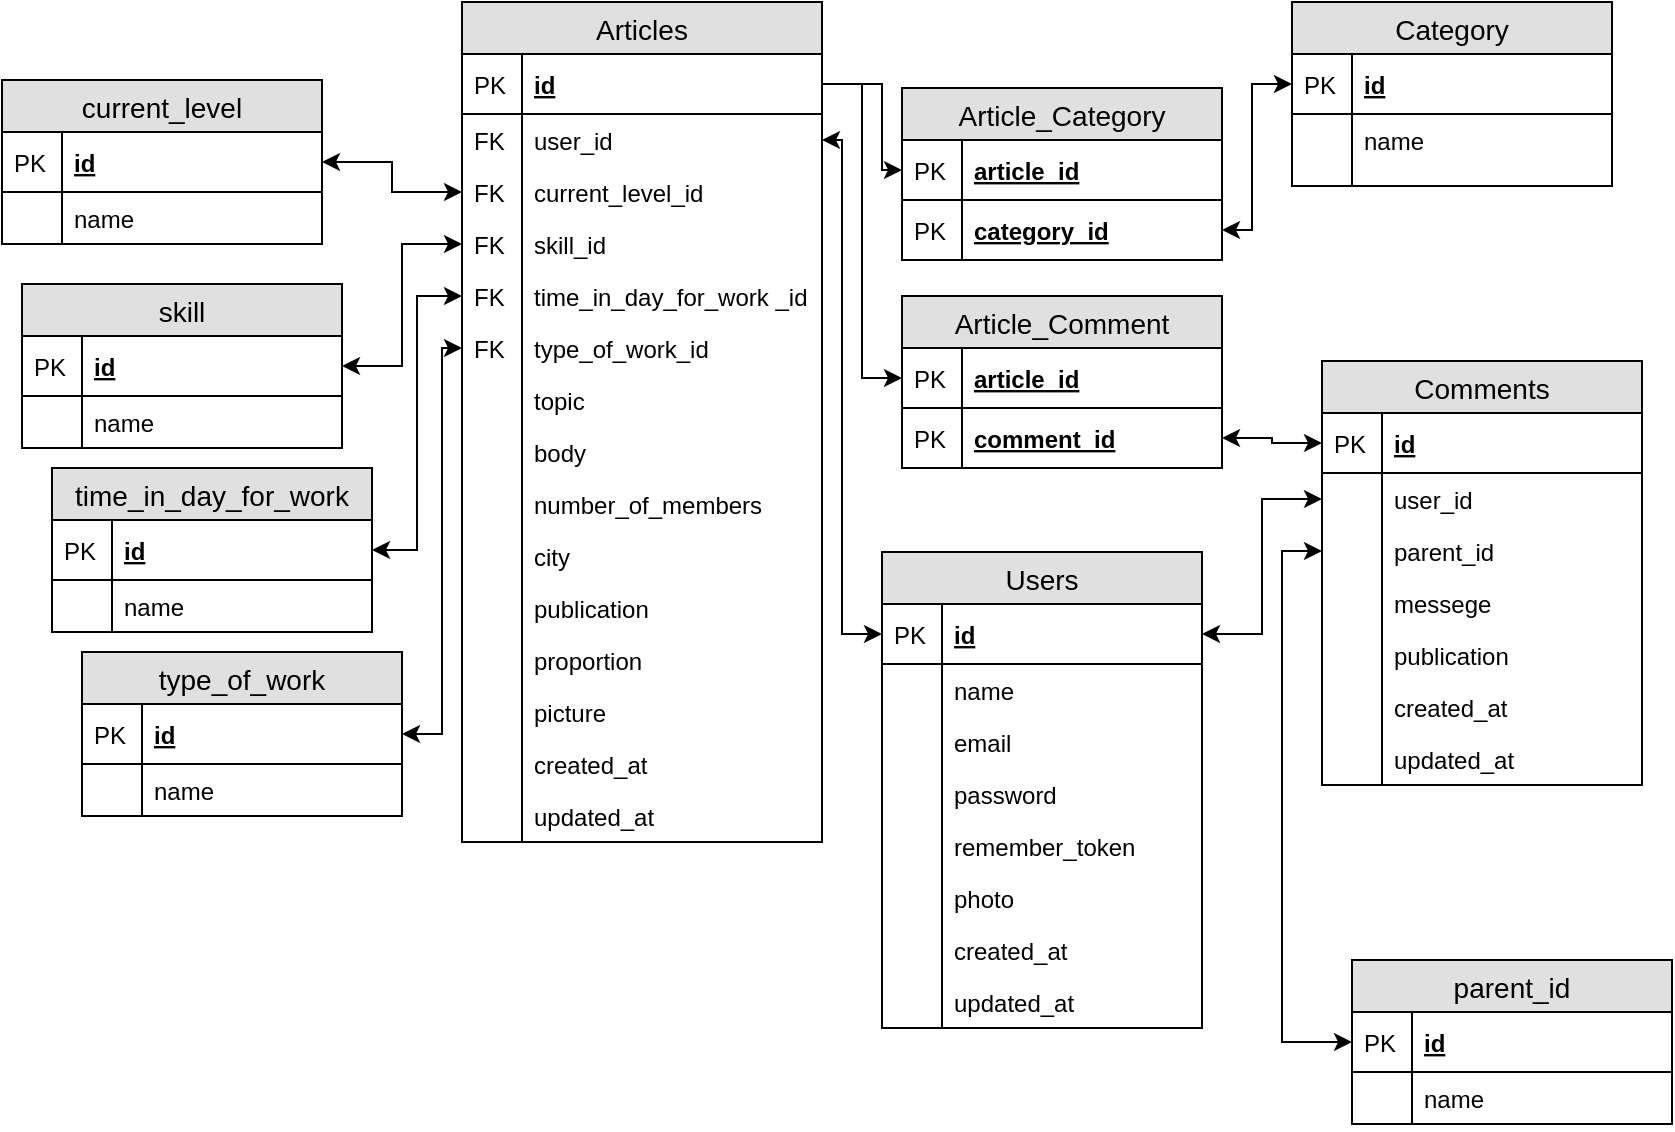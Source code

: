 <mxfile pages="1" version="11.2.8" type="device"><diagram id="Mjf-QHHSBzy2yQbY7D6N" name="Page-1"><mxGraphModel dx="1404" dy="691" grid="1" gridSize="10" guides="1" tooltips="1" connect="1" arrows="1" fold="1" page="1" pageScale="1" pageWidth="827" pageHeight="1169" math="0" shadow="0"><root><mxCell id="0"/><mxCell id="1" parent="0"/><mxCell id="MEmoQbIu5Q7Cqf45wGcA-23" value="Users" style="swimlane;fontStyle=0;childLayout=stackLayout;horizontal=1;startSize=26;fillColor=#e0e0e0;horizontalStack=0;resizeParent=1;resizeParentMax=0;resizeLast=0;collapsible=1;marginBottom=0;swimlaneFillColor=#ffffff;align=center;fontSize=14;strokeColor=#000000;" parent="1" vertex="1"><mxGeometry x="470" y="316" width="160" height="238" as="geometry"><mxRectangle x="40" y="41" width="70" height="26" as="alternateBounds"/></mxGeometry></mxCell><mxCell id="MEmoQbIu5Q7Cqf45wGcA-24" value="id" style="shape=partialRectangle;top=0;left=0;right=0;bottom=1;align=left;verticalAlign=middle;fillColor=none;spacingLeft=34;spacingRight=4;overflow=hidden;rotatable=0;points=[[0,0.5],[1,0.5]];portConstraint=eastwest;dropTarget=0;fontStyle=5;fontSize=12;" parent="MEmoQbIu5Q7Cqf45wGcA-23" vertex="1"><mxGeometry y="26" width="160" height="30" as="geometry"/></mxCell><mxCell id="MEmoQbIu5Q7Cqf45wGcA-25" value="PK" style="shape=partialRectangle;top=0;left=0;bottom=0;fillColor=none;align=left;verticalAlign=middle;spacingLeft=4;spacingRight=4;overflow=hidden;rotatable=0;points=[];portConstraint=eastwest;part=1;fontSize=12;" parent="MEmoQbIu5Q7Cqf45wGcA-24" vertex="1" connectable="0"><mxGeometry width="30" height="30" as="geometry"/></mxCell><mxCell id="MEmoQbIu5Q7Cqf45wGcA-26" value="name" style="shape=partialRectangle;top=0;left=0;right=0;bottom=0;align=left;verticalAlign=top;fillColor=none;spacingLeft=34;spacingRight=4;overflow=hidden;rotatable=0;points=[[0,0.5],[1,0.5]];portConstraint=eastwest;dropTarget=0;fontSize=12;" parent="MEmoQbIu5Q7Cqf45wGcA-23" vertex="1"><mxGeometry y="56" width="160" height="26" as="geometry"/></mxCell><mxCell id="MEmoQbIu5Q7Cqf45wGcA-27" value="" style="shape=partialRectangle;top=0;left=0;bottom=0;fillColor=none;align=left;verticalAlign=top;spacingLeft=4;spacingRight=4;overflow=hidden;rotatable=0;points=[];portConstraint=eastwest;part=1;fontSize=12;" parent="MEmoQbIu5Q7Cqf45wGcA-26" vertex="1" connectable="0"><mxGeometry width="30" height="26" as="geometry"/></mxCell><mxCell id="MEmoQbIu5Q7Cqf45wGcA-28" value="email" style="shape=partialRectangle;top=0;left=0;right=0;bottom=0;align=left;verticalAlign=top;fillColor=none;spacingLeft=34;spacingRight=4;overflow=hidden;rotatable=0;points=[[0,0.5],[1,0.5]];portConstraint=eastwest;dropTarget=0;fontSize=12;" parent="MEmoQbIu5Q7Cqf45wGcA-23" vertex="1"><mxGeometry y="82" width="160" height="26" as="geometry"/></mxCell><mxCell id="MEmoQbIu5Q7Cqf45wGcA-29" value="" style="shape=partialRectangle;top=0;left=0;bottom=0;fillColor=none;align=left;verticalAlign=top;spacingLeft=4;spacingRight=4;overflow=hidden;rotatable=0;points=[];portConstraint=eastwest;part=1;fontSize=12;" parent="MEmoQbIu5Q7Cqf45wGcA-28" vertex="1" connectable="0"><mxGeometry width="30" height="26" as="geometry"/></mxCell><mxCell id="MEmoQbIu5Q7Cqf45wGcA-30" value="password" style="shape=partialRectangle;top=0;left=0;right=0;bottom=0;align=left;verticalAlign=top;fillColor=none;spacingLeft=34;spacingRight=4;overflow=hidden;rotatable=0;points=[[0,0.5],[1,0.5]];portConstraint=eastwest;dropTarget=0;fontSize=12;" parent="MEmoQbIu5Q7Cqf45wGcA-23" vertex="1"><mxGeometry y="108" width="160" height="26" as="geometry"/></mxCell><mxCell id="MEmoQbIu5Q7Cqf45wGcA-31" value="" style="shape=partialRectangle;top=0;left=0;bottom=0;fillColor=none;align=left;verticalAlign=top;spacingLeft=4;spacingRight=4;overflow=hidden;rotatable=0;points=[];portConstraint=eastwest;part=1;fontSize=12;" parent="MEmoQbIu5Q7Cqf45wGcA-30" vertex="1" connectable="0"><mxGeometry width="30" height="26" as="geometry"/></mxCell><mxCell id="MEmoQbIu5Q7Cqf45wGcA-34" value="remember_token" style="shape=partialRectangle;top=0;left=0;right=0;bottom=0;align=left;verticalAlign=top;fillColor=none;spacingLeft=34;spacingRight=4;overflow=hidden;rotatable=0;points=[[0,0.5],[1,0.5]];portConstraint=eastwest;dropTarget=0;fontSize=12;" parent="MEmoQbIu5Q7Cqf45wGcA-23" vertex="1"><mxGeometry y="134" width="160" height="26" as="geometry"/></mxCell><mxCell id="MEmoQbIu5Q7Cqf45wGcA-35" value="" style="shape=partialRectangle;top=0;left=0;bottom=0;fillColor=none;align=left;verticalAlign=top;spacingLeft=4;spacingRight=4;overflow=hidden;rotatable=0;points=[];portConstraint=eastwest;part=1;fontSize=12;" parent="MEmoQbIu5Q7Cqf45wGcA-34" vertex="1" connectable="0"><mxGeometry width="30" height="26" as="geometry"/></mxCell><mxCell id="wJTecskfQE2fZRdjggYK-58" value="photo" style="shape=partialRectangle;top=0;left=0;right=0;bottom=0;align=left;verticalAlign=top;fillColor=none;spacingLeft=34;spacingRight=4;overflow=hidden;rotatable=0;points=[[0,0.5],[1,0.5]];portConstraint=eastwest;dropTarget=0;fontSize=12;" parent="MEmoQbIu5Q7Cqf45wGcA-23" vertex="1"><mxGeometry y="160" width="160" height="26" as="geometry"/></mxCell><mxCell id="wJTecskfQE2fZRdjggYK-59" value="" style="shape=partialRectangle;top=0;left=0;bottom=0;fillColor=none;align=left;verticalAlign=top;spacingLeft=4;spacingRight=4;overflow=hidden;rotatable=0;points=[];portConstraint=eastwest;part=1;fontSize=12;" parent="wJTecskfQE2fZRdjggYK-58" vertex="1" connectable="0"><mxGeometry width="30" height="26" as="geometry"/></mxCell><mxCell id="MEmoQbIu5Q7Cqf45wGcA-36" value="created_at" style="shape=partialRectangle;top=0;left=0;right=0;bottom=0;align=left;verticalAlign=top;fillColor=none;spacingLeft=34;spacingRight=4;overflow=hidden;rotatable=0;points=[[0,0.5],[1,0.5]];portConstraint=eastwest;dropTarget=0;fontSize=12;" parent="MEmoQbIu5Q7Cqf45wGcA-23" vertex="1"><mxGeometry y="186" width="160" height="26" as="geometry"/></mxCell><mxCell id="MEmoQbIu5Q7Cqf45wGcA-37" value="" style="shape=partialRectangle;top=0;left=0;bottom=0;fillColor=none;align=left;verticalAlign=top;spacingLeft=4;spacingRight=4;overflow=hidden;rotatable=0;points=[];portConstraint=eastwest;part=1;fontSize=12;" parent="MEmoQbIu5Q7Cqf45wGcA-36" vertex="1" connectable="0"><mxGeometry width="30" height="26" as="geometry"/></mxCell><mxCell id="MEmoQbIu5Q7Cqf45wGcA-38" value="updated_at" style="shape=partialRectangle;top=0;left=0;right=0;bottom=0;align=left;verticalAlign=top;fillColor=none;spacingLeft=34;spacingRight=4;overflow=hidden;rotatable=0;points=[[0,0.5],[1,0.5]];portConstraint=eastwest;dropTarget=0;fontSize=12;" parent="MEmoQbIu5Q7Cqf45wGcA-23" vertex="1"><mxGeometry y="212" width="160" height="26" as="geometry"/></mxCell><mxCell id="MEmoQbIu5Q7Cqf45wGcA-39" value="" style="shape=partialRectangle;top=0;left=0;bottom=0;fillColor=none;align=left;verticalAlign=top;spacingLeft=4;spacingRight=4;overflow=hidden;rotatable=0;points=[];portConstraint=eastwest;part=1;fontSize=12;" parent="MEmoQbIu5Q7Cqf45wGcA-38" vertex="1" connectable="0"><mxGeometry width="30" height="26" as="geometry"/></mxCell><mxCell id="wJTecskfQE2fZRdjggYK-1" value="Articles" style="swimlane;fontStyle=0;childLayout=stackLayout;horizontal=1;startSize=26;fillColor=#e0e0e0;horizontalStack=0;resizeParent=1;resizeParentMax=0;resizeLast=0;collapsible=1;marginBottom=0;swimlaneFillColor=#ffffff;align=center;fontSize=14;" parent="1" vertex="1"><mxGeometry x="260" y="41" width="180" height="420" as="geometry"><mxRectangle x="510" y="221" width="80" height="26" as="alternateBounds"/></mxGeometry></mxCell><mxCell id="wJTecskfQE2fZRdjggYK-2" value="id" style="shape=partialRectangle;top=0;left=0;right=0;bottom=1;align=left;verticalAlign=middle;fillColor=none;spacingLeft=34;spacingRight=4;overflow=hidden;rotatable=0;points=[[0,0.5],[1,0.5]];portConstraint=eastwest;dropTarget=0;fontStyle=5;fontSize=12;" parent="wJTecskfQE2fZRdjggYK-1" vertex="1"><mxGeometry y="26" width="180" height="30" as="geometry"/></mxCell><mxCell id="wJTecskfQE2fZRdjggYK-3" value="PK" style="shape=partialRectangle;top=0;left=0;bottom=0;fillColor=none;align=left;verticalAlign=middle;spacingLeft=4;spacingRight=4;overflow=hidden;rotatable=0;points=[];portConstraint=eastwest;part=1;fontSize=12;" parent="wJTecskfQE2fZRdjggYK-2" vertex="1" connectable="0"><mxGeometry width="30" height="30" as="geometry"/></mxCell><mxCell id="wJTecskfQE2fZRdjggYK-18" value="user_id" style="shape=partialRectangle;top=0;left=0;right=0;bottom=0;align=left;verticalAlign=top;fillColor=none;spacingLeft=34;spacingRight=4;overflow=hidden;rotatable=0;points=[[0,0.5],[1,0.5]];portConstraint=eastwest;dropTarget=0;fontSize=12;" parent="wJTecskfQE2fZRdjggYK-1" vertex="1"><mxGeometry y="56" width="180" height="26" as="geometry"/></mxCell><mxCell id="wJTecskfQE2fZRdjggYK-19" value="FK" style="shape=partialRectangle;top=0;left=0;bottom=0;fillColor=none;align=left;verticalAlign=top;spacingLeft=4;spacingRight=4;overflow=hidden;rotatable=0;points=[];portConstraint=eastwest;part=1;fontSize=12;" parent="wJTecskfQE2fZRdjggYK-18" vertex="1" connectable="0"><mxGeometry width="30" height="26" as="geometry"/></mxCell><mxCell id="FSl1Wvq5VO-YlQkLxpSd-31" value="current_level_id" style="shape=partialRectangle;top=0;left=0;right=0;bottom=0;align=left;verticalAlign=top;fillColor=none;spacingLeft=34;spacingRight=4;overflow=hidden;rotatable=0;points=[[0,0.5],[1,0.5]];portConstraint=eastwest;dropTarget=0;fontSize=12;" vertex="1" parent="wJTecskfQE2fZRdjggYK-1"><mxGeometry y="82" width="180" height="26" as="geometry"/></mxCell><mxCell id="FSl1Wvq5VO-YlQkLxpSd-32" value="FK" style="shape=partialRectangle;top=0;left=0;bottom=0;fillColor=none;align=left;verticalAlign=top;spacingLeft=4;spacingRight=4;overflow=hidden;rotatable=0;points=[];portConstraint=eastwest;part=1;fontSize=12;" vertex="1" connectable="0" parent="FSl1Wvq5VO-YlQkLxpSd-31"><mxGeometry width="30" height="26" as="geometry"/></mxCell><mxCell id="FSl1Wvq5VO-YlQkLxpSd-41" value="skill_id" style="shape=partialRectangle;top=0;left=0;right=0;bottom=0;align=left;verticalAlign=top;fillColor=none;spacingLeft=34;spacingRight=4;overflow=hidden;rotatable=0;points=[[0,0.5],[1,0.5]];portConstraint=eastwest;dropTarget=0;fontSize=12;" vertex="1" parent="wJTecskfQE2fZRdjggYK-1"><mxGeometry y="108" width="180" height="26" as="geometry"/></mxCell><mxCell id="FSl1Wvq5VO-YlQkLxpSd-42" value="FK" style="shape=partialRectangle;top=0;left=0;bottom=0;fillColor=none;align=left;verticalAlign=top;spacingLeft=4;spacingRight=4;overflow=hidden;rotatable=0;points=[];portConstraint=eastwest;part=1;fontSize=12;" vertex="1" connectable="0" parent="FSl1Wvq5VO-YlQkLxpSd-41"><mxGeometry width="30" height="26" as="geometry"/></mxCell><mxCell id="FSl1Wvq5VO-YlQkLxpSd-37" value="time_in_day_for_work _id&#10;" style="shape=partialRectangle;top=0;left=0;right=0;bottom=0;align=left;verticalAlign=top;fillColor=none;spacingLeft=34;spacingRight=4;overflow=hidden;rotatable=0;points=[[0,0.5],[1,0.5]];portConstraint=eastwest;dropTarget=0;fontSize=12;" vertex="1" parent="wJTecskfQE2fZRdjggYK-1"><mxGeometry y="134" width="180" height="26" as="geometry"/></mxCell><mxCell id="FSl1Wvq5VO-YlQkLxpSd-38" value="FK" style="shape=partialRectangle;top=0;left=0;bottom=0;fillColor=none;align=left;verticalAlign=top;spacingLeft=4;spacingRight=4;overflow=hidden;rotatable=0;points=[];portConstraint=eastwest;part=1;fontSize=12;" vertex="1" connectable="0" parent="FSl1Wvq5VO-YlQkLxpSd-37"><mxGeometry width="30" height="26" as="geometry"/></mxCell><mxCell id="FSl1Wvq5VO-YlQkLxpSd-39" value="type_of_work_id" style="shape=partialRectangle;top=0;left=0;right=0;bottom=0;align=left;verticalAlign=top;fillColor=none;spacingLeft=34;spacingRight=4;overflow=hidden;rotatable=0;points=[[0,0.5],[1,0.5]];portConstraint=eastwest;dropTarget=0;fontSize=12;" vertex="1" parent="wJTecskfQE2fZRdjggYK-1"><mxGeometry y="160" width="180" height="26" as="geometry"/></mxCell><mxCell id="FSl1Wvq5VO-YlQkLxpSd-40" value="FK" style="shape=partialRectangle;top=0;left=0;bottom=0;fillColor=none;align=left;verticalAlign=top;spacingLeft=4;spacingRight=4;overflow=hidden;rotatable=0;points=[];portConstraint=eastwest;part=1;fontSize=12;" vertex="1" connectable="0" parent="FSl1Wvq5VO-YlQkLxpSd-39"><mxGeometry width="30" height="26" as="geometry"/></mxCell><mxCell id="wJTecskfQE2fZRdjggYK-14" value="topic" style="shape=partialRectangle;top=0;left=0;right=0;bottom=0;align=left;verticalAlign=top;fillColor=none;spacingLeft=34;spacingRight=4;overflow=hidden;rotatable=0;points=[[0,0.5],[1,0.5]];portConstraint=eastwest;dropTarget=0;fontSize=12;" parent="wJTecskfQE2fZRdjggYK-1" vertex="1"><mxGeometry y="186" width="180" height="26" as="geometry"/></mxCell><mxCell id="wJTecskfQE2fZRdjggYK-15" value="" style="shape=partialRectangle;top=0;left=0;bottom=0;fillColor=none;align=left;verticalAlign=top;spacingLeft=4;spacingRight=4;overflow=hidden;rotatable=0;points=[];portConstraint=eastwest;part=1;fontSize=12;" parent="wJTecskfQE2fZRdjggYK-14" vertex="1" connectable="0"><mxGeometry width="30" height="26" as="geometry"/></mxCell><mxCell id="wJTecskfQE2fZRdjggYK-16" value="body" style="shape=partialRectangle;top=0;left=0;right=0;bottom=0;align=left;verticalAlign=top;fillColor=none;spacingLeft=34;spacingRight=4;overflow=hidden;rotatable=0;points=[[0,0.5],[1,0.5]];portConstraint=eastwest;dropTarget=0;fontSize=12;" parent="wJTecskfQE2fZRdjggYK-1" vertex="1"><mxGeometry y="212" width="180" height="26" as="geometry"/></mxCell><mxCell id="wJTecskfQE2fZRdjggYK-17" value="" style="shape=partialRectangle;top=0;left=0;bottom=0;fillColor=none;align=left;verticalAlign=top;spacingLeft=4;spacingRight=4;overflow=hidden;rotatable=0;points=[];portConstraint=eastwest;part=1;fontSize=12;" parent="wJTecskfQE2fZRdjggYK-16" vertex="1" connectable="0"><mxGeometry width="30" height="26" as="geometry"/></mxCell><mxCell id="FSl1Wvq5VO-YlQkLxpSd-33" value="number_of_members" style="shape=partialRectangle;top=0;left=0;right=0;bottom=0;align=left;verticalAlign=top;fillColor=none;spacingLeft=34;spacingRight=4;overflow=hidden;rotatable=0;points=[[0,0.5],[1,0.5]];portConstraint=eastwest;dropTarget=0;fontSize=12;" vertex="1" parent="wJTecskfQE2fZRdjggYK-1"><mxGeometry y="238" width="180" height="26" as="geometry"/></mxCell><mxCell id="FSl1Wvq5VO-YlQkLxpSd-34" value="" style="shape=partialRectangle;top=0;left=0;bottom=0;fillColor=none;align=left;verticalAlign=top;spacingLeft=4;spacingRight=4;overflow=hidden;rotatable=0;points=[];portConstraint=eastwest;part=1;fontSize=12;" vertex="1" connectable="0" parent="FSl1Wvq5VO-YlQkLxpSd-33"><mxGeometry width="30" height="26" as="geometry"/></mxCell><mxCell id="wJTecskfQE2fZRdjggYK-62" value="city" style="shape=partialRectangle;top=0;left=0;right=0;bottom=0;align=left;verticalAlign=top;fillColor=none;spacingLeft=34;spacingRight=4;overflow=hidden;rotatable=0;points=[[0,0.5],[1,0.5]];portConstraint=eastwest;dropTarget=0;fontSize=12;" parent="wJTecskfQE2fZRdjggYK-1" vertex="1"><mxGeometry y="264" width="180" height="26" as="geometry"/></mxCell><mxCell id="wJTecskfQE2fZRdjggYK-63" value="" style="shape=partialRectangle;top=0;left=0;bottom=0;fillColor=none;align=left;verticalAlign=top;spacingLeft=4;spacingRight=4;overflow=hidden;rotatable=0;points=[];portConstraint=eastwest;part=1;fontSize=12;" parent="wJTecskfQE2fZRdjggYK-62" vertex="1" connectable="0"><mxGeometry width="30" height="26" as="geometry"/></mxCell><mxCell id="wJTecskfQE2fZRdjggYK-20" value="publication" style="shape=partialRectangle;top=0;left=0;right=0;bottom=0;align=left;verticalAlign=top;fillColor=none;spacingLeft=34;spacingRight=4;overflow=hidden;rotatable=0;points=[[0,0.5],[1,0.5]];portConstraint=eastwest;dropTarget=0;fontSize=12;" parent="wJTecskfQE2fZRdjggYK-1" vertex="1"><mxGeometry y="290" width="180" height="26" as="geometry"/></mxCell><mxCell id="wJTecskfQE2fZRdjggYK-21" value="" style="shape=partialRectangle;top=0;left=0;bottom=0;fillColor=none;align=left;verticalAlign=top;spacingLeft=4;spacingRight=4;overflow=hidden;rotatable=0;points=[];portConstraint=eastwest;part=1;fontSize=12;" parent="wJTecskfQE2fZRdjggYK-20" vertex="1" connectable="0"><mxGeometry width="30" height="26" as="geometry"/></mxCell><mxCell id="FSl1Wvq5VO-YlQkLxpSd-45" value="proportion" style="shape=partialRectangle;top=0;left=0;right=0;bottom=0;align=left;verticalAlign=top;fillColor=none;spacingLeft=34;spacingRight=4;overflow=hidden;rotatable=0;points=[[0,0.5],[1,0.5]];portConstraint=eastwest;dropTarget=0;fontSize=12;" vertex="1" parent="wJTecskfQE2fZRdjggYK-1"><mxGeometry y="316" width="180" height="26" as="geometry"/></mxCell><mxCell id="FSl1Wvq5VO-YlQkLxpSd-46" value="" style="shape=partialRectangle;top=0;left=0;bottom=0;fillColor=none;align=left;verticalAlign=top;spacingLeft=4;spacingRight=4;overflow=hidden;rotatable=0;points=[];portConstraint=eastwest;part=1;fontSize=12;" vertex="1" connectable="0" parent="FSl1Wvq5VO-YlQkLxpSd-45"><mxGeometry width="30" height="26" as="geometry"/></mxCell><mxCell id="FSl1Wvq5VO-YlQkLxpSd-90" value="picture" style="shape=partialRectangle;top=0;left=0;right=0;bottom=0;align=left;verticalAlign=top;fillColor=none;spacingLeft=34;spacingRight=4;overflow=hidden;rotatable=0;points=[[0,0.5],[1,0.5]];portConstraint=eastwest;dropTarget=0;fontSize=12;" vertex="1" parent="wJTecskfQE2fZRdjggYK-1"><mxGeometry y="342" width="180" height="26" as="geometry"/></mxCell><mxCell id="FSl1Wvq5VO-YlQkLxpSd-91" value="" style="shape=partialRectangle;top=0;left=0;bottom=0;fillColor=none;align=left;verticalAlign=top;spacingLeft=4;spacingRight=4;overflow=hidden;rotatable=0;points=[];portConstraint=eastwest;part=1;fontSize=12;" vertex="1" connectable="0" parent="FSl1Wvq5VO-YlQkLxpSd-90"><mxGeometry width="30" height="26" as="geometry"/></mxCell><mxCell id="wJTecskfQE2fZRdjggYK-30" value="created_at" style="shape=partialRectangle;top=0;left=0;right=0;bottom=0;align=left;verticalAlign=top;fillColor=none;spacingLeft=34;spacingRight=4;overflow=hidden;rotatable=0;points=[[0,0.5],[1,0.5]];portConstraint=eastwest;dropTarget=0;fontSize=12;" parent="wJTecskfQE2fZRdjggYK-1" vertex="1"><mxGeometry y="368" width="180" height="26" as="geometry"/></mxCell><mxCell id="wJTecskfQE2fZRdjggYK-31" value="" style="shape=partialRectangle;top=0;left=0;bottom=0;fillColor=none;align=left;verticalAlign=top;spacingLeft=4;spacingRight=4;overflow=hidden;rotatable=0;points=[];portConstraint=eastwest;part=1;fontSize=12;" parent="wJTecskfQE2fZRdjggYK-30" vertex="1" connectable="0"><mxGeometry width="30" height="26" as="geometry"/></mxCell><mxCell id="wJTecskfQE2fZRdjggYK-32" value="updated_at" style="shape=partialRectangle;top=0;left=0;right=0;bottom=0;align=left;verticalAlign=top;fillColor=none;spacingLeft=34;spacingRight=4;overflow=hidden;rotatable=0;points=[[0,0.5],[1,0.5]];portConstraint=eastwest;dropTarget=0;fontSize=12;" parent="wJTecskfQE2fZRdjggYK-1" vertex="1"><mxGeometry y="394" width="180" height="26" as="geometry"/></mxCell><mxCell id="wJTecskfQE2fZRdjggYK-33" value="" style="shape=partialRectangle;top=0;left=0;bottom=0;fillColor=none;align=left;verticalAlign=top;spacingLeft=4;spacingRight=4;overflow=hidden;rotatable=0;points=[];portConstraint=eastwest;part=1;fontSize=12;" parent="wJTecskfQE2fZRdjggYK-32" vertex="1" connectable="0"><mxGeometry width="30" height="26" as="geometry"/></mxCell><mxCell id="wJTecskfQE2fZRdjggYK-34" value="Comments" style="swimlane;fontStyle=0;childLayout=stackLayout;horizontal=1;startSize=26;fillColor=#e0e0e0;horizontalStack=0;resizeParent=1;resizeParentMax=0;resizeLast=0;collapsible=1;marginBottom=0;swimlaneFillColor=#ffffff;align=center;fontSize=14;" parent="1" vertex="1"><mxGeometry x="690" y="220.5" width="160" height="212" as="geometry"/></mxCell><mxCell id="wJTecskfQE2fZRdjggYK-35" value="id" style="shape=partialRectangle;top=0;left=0;right=0;bottom=1;align=left;verticalAlign=middle;fillColor=none;spacingLeft=34;spacingRight=4;overflow=hidden;rotatable=0;points=[[0,0.5],[1,0.5]];portConstraint=eastwest;dropTarget=0;fontStyle=5;fontSize=12;" parent="wJTecskfQE2fZRdjggYK-34" vertex="1"><mxGeometry y="26" width="160" height="30" as="geometry"/></mxCell><mxCell id="wJTecskfQE2fZRdjggYK-36" value="PK" style="shape=partialRectangle;top=0;left=0;bottom=0;fillColor=none;align=left;verticalAlign=middle;spacingLeft=4;spacingRight=4;overflow=hidden;rotatable=0;points=[];portConstraint=eastwest;part=1;fontSize=12;" parent="wJTecskfQE2fZRdjggYK-35" vertex="1" connectable="0"><mxGeometry width="30" height="30" as="geometry"/></mxCell><mxCell id="wJTecskfQE2fZRdjggYK-41" value="user_id" style="shape=partialRectangle;top=0;left=0;right=0;bottom=0;align=left;verticalAlign=top;fillColor=none;spacingLeft=34;spacingRight=4;overflow=hidden;rotatable=0;points=[[0,0.5],[1,0.5]];portConstraint=eastwest;dropTarget=0;fontSize=12;" parent="wJTecskfQE2fZRdjggYK-34" vertex="1"><mxGeometry y="56" width="160" height="26" as="geometry"/></mxCell><mxCell id="wJTecskfQE2fZRdjggYK-42" value="" style="shape=partialRectangle;top=0;left=0;bottom=0;fillColor=none;align=left;verticalAlign=top;spacingLeft=4;spacingRight=4;overflow=hidden;rotatable=0;points=[];portConstraint=eastwest;part=1;fontSize=12;" parent="wJTecskfQE2fZRdjggYK-41" vertex="1" connectable="0"><mxGeometry width="30" height="26" as="geometry"/></mxCell><mxCell id="wJTecskfQE2fZRdjggYK-37" value="parent_id" style="shape=partialRectangle;top=0;left=0;right=0;bottom=0;align=left;verticalAlign=top;fillColor=none;spacingLeft=34;spacingRight=4;overflow=hidden;rotatable=0;points=[[0,0.5],[1,0.5]];portConstraint=eastwest;dropTarget=0;fontSize=12;" parent="wJTecskfQE2fZRdjggYK-34" vertex="1"><mxGeometry y="82" width="160" height="26" as="geometry"/></mxCell><mxCell id="wJTecskfQE2fZRdjggYK-38" value="" style="shape=partialRectangle;top=0;left=0;bottom=0;fillColor=none;align=left;verticalAlign=top;spacingLeft=4;spacingRight=4;overflow=hidden;rotatable=0;points=[];portConstraint=eastwest;part=1;fontSize=12;" parent="wJTecskfQE2fZRdjggYK-37" vertex="1" connectable="0"><mxGeometry width="30" height="26" as="geometry"/></mxCell><mxCell id="wJTecskfQE2fZRdjggYK-45" value="messege" style="shape=partialRectangle;top=0;left=0;right=0;bottom=0;align=left;verticalAlign=top;fillColor=none;spacingLeft=34;spacingRight=4;overflow=hidden;rotatable=0;points=[[0,0.5],[1,0.5]];portConstraint=eastwest;dropTarget=0;fontSize=12;" parent="wJTecskfQE2fZRdjggYK-34" vertex="1"><mxGeometry y="108" width="160" height="26" as="geometry"/></mxCell><mxCell id="wJTecskfQE2fZRdjggYK-46" value="" style="shape=partialRectangle;top=0;left=0;bottom=0;fillColor=none;align=left;verticalAlign=top;spacingLeft=4;spacingRight=4;overflow=hidden;rotatable=0;points=[];portConstraint=eastwest;part=1;fontSize=12;" parent="wJTecskfQE2fZRdjggYK-45" vertex="1" connectable="0"><mxGeometry width="30" height="26" as="geometry"/></mxCell><mxCell id="FSl1Wvq5VO-YlQkLxpSd-59" value="publication" style="shape=partialRectangle;top=0;left=0;right=0;bottom=0;align=left;verticalAlign=top;fillColor=none;spacingLeft=34;spacingRight=4;overflow=hidden;rotatable=0;points=[[0,0.5],[1,0.5]];portConstraint=eastwest;dropTarget=0;fontSize=12;" vertex="1" parent="wJTecskfQE2fZRdjggYK-34"><mxGeometry y="134" width="160" height="26" as="geometry"/></mxCell><mxCell id="FSl1Wvq5VO-YlQkLxpSd-60" value="" style="shape=partialRectangle;top=0;left=0;bottom=0;fillColor=none;align=left;verticalAlign=top;spacingLeft=4;spacingRight=4;overflow=hidden;rotatable=0;points=[];portConstraint=eastwest;part=1;fontSize=12;" vertex="1" connectable="0" parent="FSl1Wvq5VO-YlQkLxpSd-59"><mxGeometry width="30" height="26" as="geometry"/></mxCell><mxCell id="wJTecskfQE2fZRdjggYK-54" value="created_at" style="shape=partialRectangle;top=0;left=0;right=0;bottom=0;align=left;verticalAlign=top;fillColor=none;spacingLeft=34;spacingRight=4;overflow=hidden;rotatable=0;points=[[0,0.5],[1,0.5]];portConstraint=eastwest;dropTarget=0;fontSize=12;" parent="wJTecskfQE2fZRdjggYK-34" vertex="1"><mxGeometry y="160" width="160" height="26" as="geometry"/></mxCell><mxCell id="wJTecskfQE2fZRdjggYK-55" value="" style="shape=partialRectangle;top=0;left=0;bottom=0;fillColor=none;align=left;verticalAlign=top;spacingLeft=4;spacingRight=4;overflow=hidden;rotatable=0;points=[];portConstraint=eastwest;part=1;fontSize=12;" parent="wJTecskfQE2fZRdjggYK-54" vertex="1" connectable="0"><mxGeometry width="30" height="26" as="geometry"/></mxCell><mxCell id="wJTecskfQE2fZRdjggYK-56" value="updated_at" style="shape=partialRectangle;top=0;left=0;right=0;bottom=0;align=left;verticalAlign=top;fillColor=none;spacingLeft=34;spacingRight=4;overflow=hidden;rotatable=0;points=[[0,0.5],[1,0.5]];portConstraint=eastwest;dropTarget=0;fontSize=12;" parent="wJTecskfQE2fZRdjggYK-34" vertex="1"><mxGeometry y="186" width="160" height="26" as="geometry"/></mxCell><mxCell id="wJTecskfQE2fZRdjggYK-57" value="" style="shape=partialRectangle;top=0;left=0;bottom=0;fillColor=none;align=left;verticalAlign=top;spacingLeft=4;spacingRight=4;overflow=hidden;rotatable=0;points=[];portConstraint=eastwest;part=1;fontSize=12;" parent="wJTecskfQE2fZRdjggYK-56" vertex="1" connectable="0"><mxGeometry width="30" height="26" as="geometry"/></mxCell><mxCell id="wJTecskfQE2fZRdjggYK-69" value="Category" style="swimlane;fontStyle=0;childLayout=stackLayout;horizontal=1;startSize=26;fillColor=#e0e0e0;horizontalStack=0;resizeParent=1;resizeParentMax=0;resizeLast=0;collapsible=1;marginBottom=0;swimlaneFillColor=#ffffff;align=center;fontSize=14;" parent="1" vertex="1"><mxGeometry x="675" y="41" width="160" height="92" as="geometry"><mxRectangle x="640" y="64" width="90" height="26" as="alternateBounds"/></mxGeometry></mxCell><mxCell id="wJTecskfQE2fZRdjggYK-70" value="id" style="shape=partialRectangle;top=0;left=0;right=0;bottom=1;align=left;verticalAlign=middle;fillColor=none;spacingLeft=34;spacingRight=4;overflow=hidden;rotatable=0;points=[[0,0.5],[1,0.5]];portConstraint=eastwest;dropTarget=0;fontStyle=5;fontSize=12;" parent="wJTecskfQE2fZRdjggYK-69" vertex="1"><mxGeometry y="26" width="160" height="30" as="geometry"/></mxCell><mxCell id="wJTecskfQE2fZRdjggYK-71" value="PK" style="shape=partialRectangle;top=0;left=0;bottom=0;fillColor=none;align=left;verticalAlign=middle;spacingLeft=4;spacingRight=4;overflow=hidden;rotatable=0;points=[];portConstraint=eastwest;part=1;fontSize=12;" parent="wJTecskfQE2fZRdjggYK-70" vertex="1" connectable="0"><mxGeometry width="30" height="30" as="geometry"/></mxCell><mxCell id="wJTecskfQE2fZRdjggYK-72" value="name" style="shape=partialRectangle;top=0;left=0;right=0;bottom=0;align=left;verticalAlign=top;fillColor=none;spacingLeft=34;spacingRight=4;overflow=hidden;rotatable=0;points=[[0,0.5],[1,0.5]];portConstraint=eastwest;dropTarget=0;fontSize=12;" parent="wJTecskfQE2fZRdjggYK-69" vertex="1"><mxGeometry y="56" width="160" height="26" as="geometry"/></mxCell><mxCell id="wJTecskfQE2fZRdjggYK-73" value="" style="shape=partialRectangle;top=0;left=0;bottom=0;fillColor=none;align=left;verticalAlign=top;spacingLeft=4;spacingRight=4;overflow=hidden;rotatable=0;points=[];portConstraint=eastwest;part=1;fontSize=12;" parent="wJTecskfQE2fZRdjggYK-72" vertex="1" connectable="0"><mxGeometry width="30" height="26" as="geometry"/></mxCell><mxCell id="wJTecskfQE2fZRdjggYK-78" value="" style="shape=partialRectangle;top=0;left=0;right=0;bottom=0;align=left;verticalAlign=top;fillColor=none;spacingLeft=34;spacingRight=4;overflow=hidden;rotatable=0;points=[[0,0.5],[1,0.5]];portConstraint=eastwest;dropTarget=0;fontSize=12;" parent="wJTecskfQE2fZRdjggYK-69" vertex="1"><mxGeometry y="82" width="160" height="10" as="geometry"/></mxCell><mxCell id="wJTecskfQE2fZRdjggYK-79" value="" style="shape=partialRectangle;top=0;left=0;bottom=0;fillColor=none;align=left;verticalAlign=top;spacingLeft=4;spacingRight=4;overflow=hidden;rotatable=0;points=[];portConstraint=eastwest;part=1;fontSize=12;" parent="wJTecskfQE2fZRdjggYK-78" vertex="1" connectable="0"><mxGeometry width="30" height="10" as="geometry"/></mxCell><mxCell id="wJTecskfQE2fZRdjggYK-81" value="Article_Category" style="swimlane;fontStyle=0;childLayout=stackLayout;horizontal=1;startSize=26;fillColor=#e0e0e0;horizontalStack=0;resizeParent=1;resizeParentMax=0;resizeLast=0;collapsible=1;marginBottom=0;swimlaneFillColor=#ffffff;align=center;fontSize=14;" parent="1" vertex="1"><mxGeometry x="480" y="84" width="160" height="86" as="geometry"><mxRectangle x="480" y="84" width="140" height="26" as="alternateBounds"/></mxGeometry></mxCell><mxCell id="wJTecskfQE2fZRdjggYK-82" value="article_id" style="shape=partialRectangle;top=0;left=0;right=0;bottom=1;align=left;verticalAlign=middle;fillColor=none;spacingLeft=34;spacingRight=4;overflow=hidden;rotatable=0;points=[[0,0.5],[1,0.5]];portConstraint=eastwest;dropTarget=0;fontStyle=5;fontSize=12;" parent="wJTecskfQE2fZRdjggYK-81" vertex="1"><mxGeometry y="26" width="160" height="30" as="geometry"/></mxCell><mxCell id="wJTecskfQE2fZRdjggYK-83" value="PK" style="shape=partialRectangle;top=0;left=0;bottom=0;fillColor=none;align=left;verticalAlign=middle;spacingLeft=4;spacingRight=4;overflow=hidden;rotatable=0;points=[];portConstraint=eastwest;part=1;fontSize=12;" parent="wJTecskfQE2fZRdjggYK-82" vertex="1" connectable="0"><mxGeometry width="30" height="30" as="geometry"/></mxCell><mxCell id="FSl1Wvq5VO-YlQkLxpSd-1" value="category_id" style="shape=partialRectangle;top=0;left=0;right=0;bottom=1;align=left;verticalAlign=middle;fillColor=none;spacingLeft=34;spacingRight=4;overflow=hidden;rotatable=0;points=[[0,0.5],[1,0.5]];portConstraint=eastwest;dropTarget=0;fontStyle=5;fontSize=12;" vertex="1" parent="wJTecskfQE2fZRdjggYK-81"><mxGeometry y="56" width="160" height="30" as="geometry"/></mxCell><mxCell id="FSl1Wvq5VO-YlQkLxpSd-2" value="PK" style="shape=partialRectangle;top=0;left=0;bottom=0;fillColor=none;align=left;verticalAlign=middle;spacingLeft=4;spacingRight=4;overflow=hidden;rotatable=0;points=[];portConstraint=eastwest;part=1;fontSize=12;" vertex="1" connectable="0" parent="FSl1Wvq5VO-YlQkLxpSd-1"><mxGeometry width="30" height="30" as="geometry"/></mxCell><mxCell id="FSl1Wvq5VO-YlQkLxpSd-14" style="edgeStyle=orthogonalEdgeStyle;rounded=0;orthogonalLoop=1;jettySize=auto;html=1;exitX=1;exitY=0.5;exitDx=0;exitDy=0;entryX=0;entryY=0.5;entryDx=0;entryDy=0;" edge="1" parent="1" source="wJTecskfQE2fZRdjggYK-2" target="wJTecskfQE2fZRdjggYK-82"><mxGeometry relative="1" as="geometry"><Array as="points"><mxPoint x="470" y="82"/><mxPoint x="470" y="125"/><mxPoint x="480" y="125"/></Array></mxGeometry></mxCell><mxCell id="FSl1Wvq5VO-YlQkLxpSd-16" value="Article_Comment" style="swimlane;fontStyle=0;childLayout=stackLayout;horizontal=1;startSize=26;fillColor=#e0e0e0;horizontalStack=0;resizeParent=1;resizeParentMax=0;resizeLast=0;collapsible=1;marginBottom=0;swimlaneFillColor=#ffffff;align=center;fontSize=14;" vertex="1" parent="1"><mxGeometry x="480" y="188" width="160" height="86" as="geometry"><mxRectangle x="480" y="188" width="140" height="26" as="alternateBounds"/></mxGeometry></mxCell><mxCell id="FSl1Wvq5VO-YlQkLxpSd-17" value="article_id" style="shape=partialRectangle;top=0;left=0;right=0;bottom=1;align=left;verticalAlign=middle;fillColor=none;spacingLeft=34;spacingRight=4;overflow=hidden;rotatable=0;points=[[0,0.5],[1,0.5]];portConstraint=eastwest;dropTarget=0;fontStyle=5;fontSize=12;" vertex="1" parent="FSl1Wvq5VO-YlQkLxpSd-16"><mxGeometry y="26" width="160" height="30" as="geometry"/></mxCell><mxCell id="FSl1Wvq5VO-YlQkLxpSd-18" value="PK" style="shape=partialRectangle;top=0;left=0;bottom=0;fillColor=none;align=left;verticalAlign=middle;spacingLeft=4;spacingRight=4;overflow=hidden;rotatable=0;points=[];portConstraint=eastwest;part=1;fontSize=12;" vertex="1" connectable="0" parent="FSl1Wvq5VO-YlQkLxpSd-17"><mxGeometry width="30" height="30" as="geometry"/></mxCell><mxCell id="FSl1Wvq5VO-YlQkLxpSd-27" value="comment_id" style="shape=partialRectangle;top=0;left=0;right=0;bottom=1;align=left;verticalAlign=middle;fillColor=none;spacingLeft=34;spacingRight=4;overflow=hidden;rotatable=0;points=[[0,0.5],[1,0.5]];portConstraint=eastwest;dropTarget=0;fontStyle=5;fontSize=12;" vertex="1" parent="FSl1Wvq5VO-YlQkLxpSd-16"><mxGeometry y="56" width="160" height="30" as="geometry"/></mxCell><mxCell id="FSl1Wvq5VO-YlQkLxpSd-28" value="PK" style="shape=partialRectangle;top=0;left=0;bottom=0;fillColor=none;align=left;verticalAlign=middle;spacingLeft=4;spacingRight=4;overflow=hidden;rotatable=0;points=[];portConstraint=eastwest;part=1;fontSize=12;" vertex="1" connectable="0" parent="FSl1Wvq5VO-YlQkLxpSd-27"><mxGeometry width="30" height="30" as="geometry"/></mxCell><mxCell id="FSl1Wvq5VO-YlQkLxpSd-29" style="edgeStyle=orthogonalEdgeStyle;rounded=0;orthogonalLoop=1;jettySize=auto;html=1;exitX=1;exitY=0.5;exitDx=0;exitDy=0;entryX=0;entryY=0.5;entryDx=0;entryDy=0;" edge="1" parent="1" source="wJTecskfQE2fZRdjggYK-2" target="FSl1Wvq5VO-YlQkLxpSd-17"><mxGeometry relative="1" as="geometry"/></mxCell><mxCell id="FSl1Wvq5VO-YlQkLxpSd-47" value="current_level" style="swimlane;fontStyle=0;childLayout=stackLayout;horizontal=1;startSize=26;fillColor=#e0e0e0;horizontalStack=0;resizeParent=1;resizeParentMax=0;resizeLast=0;collapsible=1;marginBottom=0;swimlaneFillColor=#ffffff;align=center;fontSize=14;" vertex="1" parent="1"><mxGeometry x="30" y="80" width="160" height="82" as="geometry"/></mxCell><mxCell id="FSl1Wvq5VO-YlQkLxpSd-48" value="id" style="shape=partialRectangle;top=0;left=0;right=0;bottom=1;align=left;verticalAlign=middle;fillColor=none;spacingLeft=34;spacingRight=4;overflow=hidden;rotatable=0;points=[[0,0.5],[1,0.5]];portConstraint=eastwest;dropTarget=0;fontStyle=5;fontSize=12;" vertex="1" parent="FSl1Wvq5VO-YlQkLxpSd-47"><mxGeometry y="26" width="160" height="30" as="geometry"/></mxCell><mxCell id="FSl1Wvq5VO-YlQkLxpSd-49" value="PK" style="shape=partialRectangle;top=0;left=0;bottom=0;fillColor=none;align=left;verticalAlign=middle;spacingLeft=4;spacingRight=4;overflow=hidden;rotatable=0;points=[];portConstraint=eastwest;part=1;fontSize=12;" vertex="1" connectable="0" parent="FSl1Wvq5VO-YlQkLxpSd-48"><mxGeometry width="30" height="30" as="geometry"/></mxCell><mxCell id="FSl1Wvq5VO-YlQkLxpSd-50" value="name" style="shape=partialRectangle;top=0;left=0;right=0;bottom=0;align=left;verticalAlign=top;fillColor=none;spacingLeft=34;spacingRight=4;overflow=hidden;rotatable=0;points=[[0,0.5],[1,0.5]];portConstraint=eastwest;dropTarget=0;fontSize=12;" vertex="1" parent="FSl1Wvq5VO-YlQkLxpSd-47"><mxGeometry y="56" width="160" height="26" as="geometry"/></mxCell><mxCell id="FSl1Wvq5VO-YlQkLxpSd-51" value="" style="shape=partialRectangle;top=0;left=0;bottom=0;fillColor=none;align=left;verticalAlign=top;spacingLeft=4;spacingRight=4;overflow=hidden;rotatable=0;points=[];portConstraint=eastwest;part=1;fontSize=12;" vertex="1" connectable="0" parent="FSl1Wvq5VO-YlQkLxpSd-50"><mxGeometry width="30" height="26" as="geometry"/></mxCell><mxCell id="FSl1Wvq5VO-YlQkLxpSd-58" style="edgeStyle=orthogonalEdgeStyle;rounded=0;orthogonalLoop=1;jettySize=auto;html=1;exitX=1;exitY=0.5;exitDx=0;exitDy=0;entryX=0;entryY=0.5;entryDx=0;entryDy=0;startArrow=classic;startFill=1;" edge="1" parent="1" source="FSl1Wvq5VO-YlQkLxpSd-48" target="FSl1Wvq5VO-YlQkLxpSd-31"><mxGeometry relative="1" as="geometry"/></mxCell><mxCell id="FSl1Wvq5VO-YlQkLxpSd-61" value="skill" style="swimlane;fontStyle=0;childLayout=stackLayout;horizontal=1;startSize=26;fillColor=#e0e0e0;horizontalStack=0;resizeParent=1;resizeParentMax=0;resizeLast=0;collapsible=1;marginBottom=0;swimlaneFillColor=#ffffff;align=center;fontSize=14;" vertex="1" parent="1"><mxGeometry x="40" y="182" width="160" height="82" as="geometry"/></mxCell><mxCell id="FSl1Wvq5VO-YlQkLxpSd-62" value="id" style="shape=partialRectangle;top=0;left=0;right=0;bottom=1;align=left;verticalAlign=middle;fillColor=none;spacingLeft=34;spacingRight=4;overflow=hidden;rotatable=0;points=[[0,0.5],[1,0.5]];portConstraint=eastwest;dropTarget=0;fontStyle=5;fontSize=12;" vertex="1" parent="FSl1Wvq5VO-YlQkLxpSd-61"><mxGeometry y="26" width="160" height="30" as="geometry"/></mxCell><mxCell id="FSl1Wvq5VO-YlQkLxpSd-63" value="PK" style="shape=partialRectangle;top=0;left=0;bottom=0;fillColor=none;align=left;verticalAlign=middle;spacingLeft=4;spacingRight=4;overflow=hidden;rotatable=0;points=[];portConstraint=eastwest;part=1;fontSize=12;" vertex="1" connectable="0" parent="FSl1Wvq5VO-YlQkLxpSd-62"><mxGeometry width="30" height="30" as="geometry"/></mxCell><mxCell id="FSl1Wvq5VO-YlQkLxpSd-64" value="name" style="shape=partialRectangle;top=0;left=0;right=0;bottom=0;align=left;verticalAlign=top;fillColor=none;spacingLeft=34;spacingRight=4;overflow=hidden;rotatable=0;points=[[0,0.5],[1,0.5]];portConstraint=eastwest;dropTarget=0;fontSize=12;" vertex="1" parent="FSl1Wvq5VO-YlQkLxpSd-61"><mxGeometry y="56" width="160" height="26" as="geometry"/></mxCell><mxCell id="FSl1Wvq5VO-YlQkLxpSd-65" value="" style="shape=partialRectangle;top=0;left=0;bottom=0;fillColor=none;align=left;verticalAlign=top;spacingLeft=4;spacingRight=4;overflow=hidden;rotatable=0;points=[];portConstraint=eastwest;part=1;fontSize=12;" vertex="1" connectable="0" parent="FSl1Wvq5VO-YlQkLxpSd-64"><mxGeometry width="30" height="26" as="geometry"/></mxCell><mxCell id="FSl1Wvq5VO-YlQkLxpSd-66" style="edgeStyle=orthogonalEdgeStyle;rounded=0;orthogonalLoop=1;jettySize=auto;html=1;exitX=1;exitY=0.5;exitDx=0;exitDy=0;entryX=0;entryY=0.5;entryDx=0;entryDy=0;startArrow=classic;startFill=1;" edge="1" parent="1" source="FSl1Wvq5VO-YlQkLxpSd-62" target="FSl1Wvq5VO-YlQkLxpSd-41"><mxGeometry relative="1" as="geometry"/></mxCell><mxCell id="FSl1Wvq5VO-YlQkLxpSd-67" value="time_in_day_for_work" style="swimlane;fontStyle=0;childLayout=stackLayout;horizontal=1;startSize=26;fillColor=#e0e0e0;horizontalStack=0;resizeParent=1;resizeParentMax=0;resizeLast=0;collapsible=1;marginBottom=0;swimlaneFillColor=#ffffff;align=center;fontSize=14;" vertex="1" parent="1"><mxGeometry x="55" y="274" width="160" height="82" as="geometry"/></mxCell><mxCell id="FSl1Wvq5VO-YlQkLxpSd-68" value="id" style="shape=partialRectangle;top=0;left=0;right=0;bottom=1;align=left;verticalAlign=middle;fillColor=none;spacingLeft=34;spacingRight=4;overflow=hidden;rotatable=0;points=[[0,0.5],[1,0.5]];portConstraint=eastwest;dropTarget=0;fontStyle=5;fontSize=12;" vertex="1" parent="FSl1Wvq5VO-YlQkLxpSd-67"><mxGeometry y="26" width="160" height="30" as="geometry"/></mxCell><mxCell id="FSl1Wvq5VO-YlQkLxpSd-69" value="PK" style="shape=partialRectangle;top=0;left=0;bottom=0;fillColor=none;align=left;verticalAlign=middle;spacingLeft=4;spacingRight=4;overflow=hidden;rotatable=0;points=[];portConstraint=eastwest;part=1;fontSize=12;" vertex="1" connectable="0" parent="FSl1Wvq5VO-YlQkLxpSd-68"><mxGeometry width="30" height="30" as="geometry"/></mxCell><mxCell id="FSl1Wvq5VO-YlQkLxpSd-70" value="name" style="shape=partialRectangle;top=0;left=0;right=0;bottom=0;align=left;verticalAlign=top;fillColor=none;spacingLeft=34;spacingRight=4;overflow=hidden;rotatable=0;points=[[0,0.5],[1,0.5]];portConstraint=eastwest;dropTarget=0;fontSize=12;" vertex="1" parent="FSl1Wvq5VO-YlQkLxpSd-67"><mxGeometry y="56" width="160" height="26" as="geometry"/></mxCell><mxCell id="FSl1Wvq5VO-YlQkLxpSd-71" value="" style="shape=partialRectangle;top=0;left=0;bottom=0;fillColor=none;align=left;verticalAlign=top;spacingLeft=4;spacingRight=4;overflow=hidden;rotatable=0;points=[];portConstraint=eastwest;part=1;fontSize=12;" vertex="1" connectable="0" parent="FSl1Wvq5VO-YlQkLxpSd-70"><mxGeometry width="30" height="26" as="geometry"/></mxCell><mxCell id="FSl1Wvq5VO-YlQkLxpSd-84" value="type_of_work" style="swimlane;fontStyle=0;childLayout=stackLayout;horizontal=1;startSize=26;fillColor=#e0e0e0;horizontalStack=0;resizeParent=1;resizeParentMax=0;resizeLast=0;collapsible=1;marginBottom=0;swimlaneFillColor=#ffffff;align=center;fontSize=14;" vertex="1" parent="1"><mxGeometry x="70" y="366" width="160" height="82" as="geometry"/></mxCell><mxCell id="FSl1Wvq5VO-YlQkLxpSd-85" value="id" style="shape=partialRectangle;top=0;left=0;right=0;bottom=1;align=left;verticalAlign=middle;fillColor=none;spacingLeft=34;spacingRight=4;overflow=hidden;rotatable=0;points=[[0,0.5],[1,0.5]];portConstraint=eastwest;dropTarget=0;fontStyle=5;fontSize=12;" vertex="1" parent="FSl1Wvq5VO-YlQkLxpSd-84"><mxGeometry y="26" width="160" height="30" as="geometry"/></mxCell><mxCell id="FSl1Wvq5VO-YlQkLxpSd-86" value="PK" style="shape=partialRectangle;top=0;left=0;bottom=0;fillColor=none;align=left;verticalAlign=middle;spacingLeft=4;spacingRight=4;overflow=hidden;rotatable=0;points=[];portConstraint=eastwest;part=1;fontSize=12;" vertex="1" connectable="0" parent="FSl1Wvq5VO-YlQkLxpSd-85"><mxGeometry width="30" height="30" as="geometry"/></mxCell><mxCell id="FSl1Wvq5VO-YlQkLxpSd-87" value="name" style="shape=partialRectangle;top=0;left=0;right=0;bottom=0;align=left;verticalAlign=top;fillColor=none;spacingLeft=34;spacingRight=4;overflow=hidden;rotatable=0;points=[[0,0.5],[1,0.5]];portConstraint=eastwest;dropTarget=0;fontSize=12;" vertex="1" parent="FSl1Wvq5VO-YlQkLxpSd-84"><mxGeometry y="56" width="160" height="26" as="geometry"/></mxCell><mxCell id="FSl1Wvq5VO-YlQkLxpSd-88" value="" style="shape=partialRectangle;top=0;left=0;bottom=0;fillColor=none;align=left;verticalAlign=top;spacingLeft=4;spacingRight=4;overflow=hidden;rotatable=0;points=[];portConstraint=eastwest;part=1;fontSize=12;" vertex="1" connectable="0" parent="FSl1Wvq5VO-YlQkLxpSd-87"><mxGeometry width="30" height="26" as="geometry"/></mxCell><mxCell id="FSl1Wvq5VO-YlQkLxpSd-89" style="edgeStyle=orthogonalEdgeStyle;rounded=0;orthogonalLoop=1;jettySize=auto;html=1;exitX=1;exitY=0.5;exitDx=0;exitDy=0;entryX=0;entryY=0.5;entryDx=0;entryDy=0;startArrow=classic;startFill=1;" edge="1" parent="1" source="FSl1Wvq5VO-YlQkLxpSd-85" target="FSl1Wvq5VO-YlQkLxpSd-39"><mxGeometry relative="1" as="geometry"><Array as="points"><mxPoint x="250" y="407"/><mxPoint x="250" y="214"/></Array></mxGeometry></mxCell><mxCell id="FSl1Wvq5VO-YlQkLxpSd-94" value="parent_id" style="swimlane;fontStyle=0;childLayout=stackLayout;horizontal=1;startSize=26;fillColor=#e0e0e0;horizontalStack=0;resizeParent=1;resizeParentMax=0;resizeLast=0;collapsible=1;marginBottom=0;swimlaneFillColor=#ffffff;align=center;fontSize=14;" vertex="1" parent="1"><mxGeometry x="705" y="520" width="160" height="82" as="geometry"/></mxCell><mxCell id="FSl1Wvq5VO-YlQkLxpSd-95" value="id" style="shape=partialRectangle;top=0;left=0;right=0;bottom=1;align=left;verticalAlign=middle;fillColor=none;spacingLeft=34;spacingRight=4;overflow=hidden;rotatable=0;points=[[0,0.5],[1,0.5]];portConstraint=eastwest;dropTarget=0;fontStyle=5;fontSize=12;" vertex="1" parent="FSl1Wvq5VO-YlQkLxpSd-94"><mxGeometry y="26" width="160" height="30" as="geometry"/></mxCell><mxCell id="FSl1Wvq5VO-YlQkLxpSd-96" value="PK" style="shape=partialRectangle;top=0;left=0;bottom=0;fillColor=none;align=left;verticalAlign=middle;spacingLeft=4;spacingRight=4;overflow=hidden;rotatable=0;points=[];portConstraint=eastwest;part=1;fontSize=12;" vertex="1" connectable="0" parent="FSl1Wvq5VO-YlQkLxpSd-95"><mxGeometry width="30" height="30" as="geometry"/></mxCell><mxCell id="FSl1Wvq5VO-YlQkLxpSd-97" value="name" style="shape=partialRectangle;top=0;left=0;right=0;bottom=0;align=left;verticalAlign=top;fillColor=none;spacingLeft=34;spacingRight=4;overflow=hidden;rotatable=0;points=[[0,0.5],[1,0.5]];portConstraint=eastwest;dropTarget=0;fontSize=12;" vertex="1" parent="FSl1Wvq5VO-YlQkLxpSd-94"><mxGeometry y="56" width="160" height="26" as="geometry"/></mxCell><mxCell id="FSl1Wvq5VO-YlQkLxpSd-98" value="" style="shape=partialRectangle;top=0;left=0;bottom=0;fillColor=none;align=left;verticalAlign=top;spacingLeft=4;spacingRight=4;overflow=hidden;rotatable=0;points=[];portConstraint=eastwest;part=1;fontSize=12;" vertex="1" connectable="0" parent="FSl1Wvq5VO-YlQkLxpSd-97"><mxGeometry width="30" height="26" as="geometry"/></mxCell><mxCell id="FSl1Wvq5VO-YlQkLxpSd-100" style="edgeStyle=orthogonalEdgeStyle;rounded=0;orthogonalLoop=1;jettySize=auto;html=1;exitX=1;exitY=0.5;exitDx=0;exitDy=0;entryX=0;entryY=0.5;entryDx=0;entryDy=0;startArrow=classic;startFill=1;" edge="1" parent="1" source="FSl1Wvq5VO-YlQkLxpSd-68" target="FSl1Wvq5VO-YlQkLxpSd-37"><mxGeometry relative="1" as="geometry"/></mxCell><mxCell id="FSl1Wvq5VO-YlQkLxpSd-106" style="edgeStyle=orthogonalEdgeStyle;rounded=0;orthogonalLoop=1;jettySize=auto;html=1;exitX=0;exitY=0.5;exitDx=0;exitDy=0;entryX=1;entryY=0.5;entryDx=0;entryDy=0;startArrow=classic;startFill=1;" edge="1" parent="1" source="wJTecskfQE2fZRdjggYK-35" target="FSl1Wvq5VO-YlQkLxpSd-27"><mxGeometry relative="1" as="geometry"><Array as="points"><mxPoint x="665" y="262"/><mxPoint x="665" y="259"/></Array></mxGeometry></mxCell><mxCell id="FSl1Wvq5VO-YlQkLxpSd-107" style="edgeStyle=orthogonalEdgeStyle;rounded=0;orthogonalLoop=1;jettySize=auto;html=1;exitX=0;exitY=0.5;exitDx=0;exitDy=0;entryX=1;entryY=0.5;entryDx=0;entryDy=0;startArrow=classic;startFill=1;" edge="1" parent="1" source="wJTecskfQE2fZRdjggYK-41" target="MEmoQbIu5Q7Cqf45wGcA-24"><mxGeometry relative="1" as="geometry"/></mxCell><mxCell id="FSl1Wvq5VO-YlQkLxpSd-108" style="edgeStyle=orthogonalEdgeStyle;rounded=0;orthogonalLoop=1;jettySize=auto;html=1;exitX=0;exitY=0.5;exitDx=0;exitDy=0;entryX=0;entryY=0.5;entryDx=0;entryDy=0;startArrow=classic;startFill=1;" edge="1" parent="1" source="wJTecskfQE2fZRdjggYK-37" target="FSl1Wvq5VO-YlQkLxpSd-95"><mxGeometry relative="1" as="geometry"/></mxCell><mxCell id="FSl1Wvq5VO-YlQkLxpSd-110" style="edgeStyle=orthogonalEdgeStyle;rounded=0;orthogonalLoop=1;jettySize=auto;html=1;exitX=0;exitY=0.5;exitDx=0;exitDy=0;entryX=1;entryY=0.5;entryDx=0;entryDy=0;startArrow=classic;startFill=1;" edge="1" parent="1" source="MEmoQbIu5Q7Cqf45wGcA-24" target="wJTecskfQE2fZRdjggYK-18"><mxGeometry relative="1" as="geometry"><Array as="points"><mxPoint x="450" y="357"/><mxPoint x="450" y="110"/></Array></mxGeometry></mxCell><mxCell id="FSl1Wvq5VO-YlQkLxpSd-112" style="edgeStyle=orthogonalEdgeStyle;rounded=0;orthogonalLoop=1;jettySize=auto;html=1;exitX=0;exitY=0.5;exitDx=0;exitDy=0;entryX=1;entryY=0.5;entryDx=0;entryDy=0;startArrow=classic;startFill=1;" edge="1" parent="1" source="wJTecskfQE2fZRdjggYK-70" target="FSl1Wvq5VO-YlQkLxpSd-1"><mxGeometry relative="1" as="geometry"><Array as="points"><mxPoint x="655" y="82"/><mxPoint x="655" y="155"/></Array></mxGeometry></mxCell></root></mxGraphModel></diagram></mxfile>